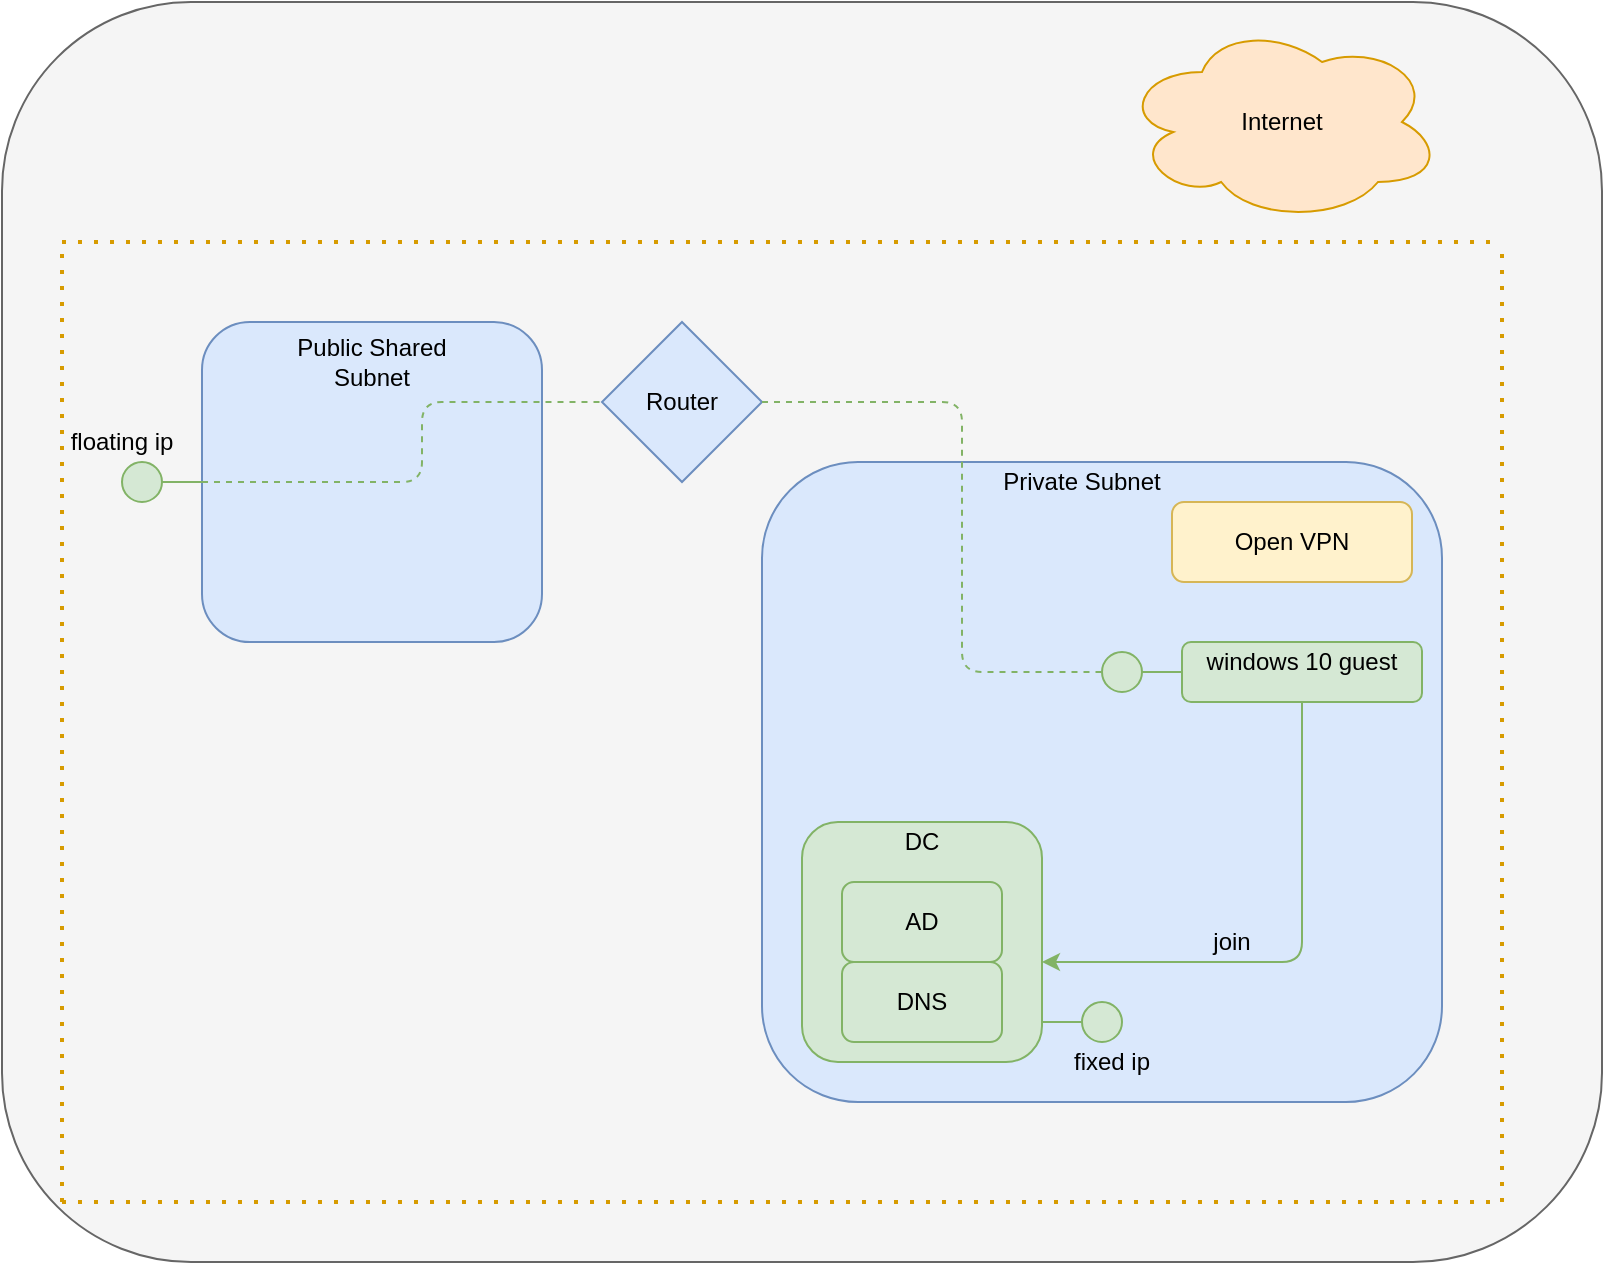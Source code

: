 <mxfile version="13.7.9" type="device"><diagram id="qN_2emV_o_cjyCrhRZce" name="Page-1"><mxGraphModel dx="1422" dy="843" grid="1" gridSize="10" guides="1" tooltips="1" connect="1" arrows="1" fold="1" page="1" pageScale="1" pageWidth="850" pageHeight="1100" math="0" shadow="0"><root><mxCell id="0"/><mxCell id="1" parent="0"/><mxCell id="bpRGpPK1hM_NLq0wCQrj-32" value="" style="rounded=1;whiteSpace=wrap;html=1;fillColor=#f5f5f5;strokeColor=#666666;fontColor=#333333;" vertex="1" parent="1"><mxGeometry x="10" y="200" width="800" height="630" as="geometry"/></mxCell><mxCell id="bpRGpPK1hM_NLq0wCQrj-1" value="" style="rounded=1;whiteSpace=wrap;html=1;fillColor=#dae8fc;strokeColor=#6c8ebf;" vertex="1" parent="1"><mxGeometry x="110" y="360" width="170" height="160" as="geometry"/></mxCell><mxCell id="bpRGpPK1hM_NLq0wCQrj-2" value="Public Shared Subnet" style="text;html=1;strokeColor=none;fillColor=none;align=center;verticalAlign=middle;whiteSpace=wrap;rounded=0;" vertex="1" parent="1"><mxGeometry x="150" y="370" width="90" height="20" as="geometry"/></mxCell><mxCell id="bpRGpPK1hM_NLq0wCQrj-3" value="" style="rounded=1;whiteSpace=wrap;html=1;fillColor=#dae8fc;strokeColor=#6c8ebf;" vertex="1" parent="1"><mxGeometry x="390" y="430" width="340" height="320" as="geometry"/></mxCell><mxCell id="bpRGpPK1hM_NLq0wCQrj-4" value="Private Subnet" style="text;html=1;strokeColor=none;fillColor=none;align=center;verticalAlign=middle;whiteSpace=wrap;rounded=0;" vertex="1" parent="1"><mxGeometry x="505" y="430" width="90" height="20" as="geometry"/></mxCell><mxCell id="bpRGpPK1hM_NLq0wCQrj-5" value="" style="rounded=1;whiteSpace=wrap;html=1;fillColor=#d5e8d4;strokeColor=#82b366;" vertex="1" parent="1"><mxGeometry x="410" y="610" width="120" height="120" as="geometry"/></mxCell><mxCell id="bpRGpPK1hM_NLq0wCQrj-6" value="DC" style="text;html=1;strokeColor=none;fillColor=none;align=center;verticalAlign=middle;whiteSpace=wrap;rounded=0;" vertex="1" parent="1"><mxGeometry x="450" y="610" width="40" height="20" as="geometry"/></mxCell><mxCell id="bpRGpPK1hM_NLq0wCQrj-7" value="AD" style="rounded=1;whiteSpace=wrap;html=1;fillColor=#d5e8d4;strokeColor=#82b366;" vertex="1" parent="1"><mxGeometry x="430" y="640" width="80" height="40" as="geometry"/></mxCell><mxCell id="bpRGpPK1hM_NLq0wCQrj-8" value="DNS" style="rounded=1;whiteSpace=wrap;html=1;fillColor=#d5e8d4;strokeColor=#82b366;" vertex="1" parent="1"><mxGeometry x="430" y="680" width="80" height="40" as="geometry"/></mxCell><mxCell id="bpRGpPK1hM_NLq0wCQrj-9" value="fixed ip" style="text;html=1;strokeColor=none;fillColor=none;align=center;verticalAlign=middle;whiteSpace=wrap;rounded=0;" vertex="1" parent="1"><mxGeometry x="540" y="720" width="50" height="20" as="geometry"/></mxCell><mxCell id="bpRGpPK1hM_NLq0wCQrj-10" value="" style="rounded=1;whiteSpace=wrap;html=1;fillColor=#d5e8d4;strokeColor=#82b366;" vertex="1" parent="1"><mxGeometry x="600" y="520" width="120" height="30" as="geometry"/></mxCell><mxCell id="bpRGpPK1hM_NLq0wCQrj-11" value="windows 10 guest" style="text;html=1;strokeColor=none;fillColor=none;align=center;verticalAlign=middle;whiteSpace=wrap;rounded=0;" vertex="1" parent="1"><mxGeometry x="610" y="520" width="100" height="20" as="geometry"/></mxCell><mxCell id="bpRGpPK1hM_NLq0wCQrj-12" value="" style="rhombus;whiteSpace=wrap;html=1;fillColor=#dae8fc;strokeColor=#6c8ebf;" vertex="1" parent="1"><mxGeometry x="310" y="360" width="80" height="80" as="geometry"/></mxCell><mxCell id="bpRGpPK1hM_NLq0wCQrj-13" value="Router" style="text;html=1;strokeColor=none;fillColor=none;align=center;verticalAlign=middle;whiteSpace=wrap;rounded=0;" vertex="1" parent="1"><mxGeometry x="330" y="390" width="40" height="20" as="geometry"/></mxCell><mxCell id="bpRGpPK1hM_NLq0wCQrj-14" value="" style="endArrow=classic;html=1;exitX=0.5;exitY=1;exitDx=0;exitDy=0;fillColor=#d5e8d4;strokeColor=#82b366;" edge="1" parent="1" source="bpRGpPK1hM_NLq0wCQrj-10"><mxGeometry width="50" height="50" relative="1" as="geometry"><mxPoint x="400" y="590" as="sourcePoint"/><mxPoint x="530" y="680" as="targetPoint"/><Array as="points"><mxPoint x="660" y="680"/></Array></mxGeometry></mxCell><mxCell id="bpRGpPK1hM_NLq0wCQrj-15" value="join" style="text;html=1;strokeColor=none;fillColor=none;align=center;verticalAlign=middle;whiteSpace=wrap;rounded=0;" vertex="1" parent="1"><mxGeometry x="605" y="660" width="40" height="20" as="geometry"/></mxCell><mxCell id="bpRGpPK1hM_NLq0wCQrj-16" value="" style="html=1;outlineConnect=0;whiteSpace=wrap;fillColor=#d5e8d4;shape=mxgraph.archimate3.interface;rotation=-180;strokeColor=#82b366;" vertex="1" parent="1"><mxGeometry x="70" y="430" width="40" height="20" as="geometry"/></mxCell><mxCell id="bpRGpPK1hM_NLq0wCQrj-17" value="" style="html=1;outlineConnect=0;whiteSpace=wrap;fillColor=#d5e8d4;shape=mxgraph.archimate3.interface;rotation=0;strokeColor=#82b366;" vertex="1" parent="1"><mxGeometry x="530" y="700" width="40" height="20" as="geometry"/></mxCell><mxCell id="bpRGpPK1hM_NLq0wCQrj-18" value="" style="html=1;outlineConnect=0;whiteSpace=wrap;fillColor=#d5e8d4;shape=mxgraph.archimate3.interface;rotation=-180;strokeColor=#82b366;" vertex="1" parent="1"><mxGeometry x="560" y="525" width="40" height="20" as="geometry"/></mxCell><mxCell id="bpRGpPK1hM_NLq0wCQrj-20" value="" style="endArrow=none;dashed=1;html=1;exitX=0;exitY=0.5;exitDx=0;exitDy=0;entryX=0;entryY=0.5;entryDx=0;entryDy=0;fillColor=#d5e8d4;strokeColor=#82b366;" edge="1" parent="1" source="bpRGpPK1hM_NLq0wCQrj-1" target="bpRGpPK1hM_NLq0wCQrj-12"><mxGeometry width="50" height="50" relative="1" as="geometry"><mxPoint x="400" y="590" as="sourcePoint"/><mxPoint x="450" y="540" as="targetPoint"/><Array as="points"><mxPoint x="220" y="440"/><mxPoint x="220" y="400"/></Array></mxGeometry></mxCell><mxCell id="bpRGpPK1hM_NLq0wCQrj-21" value="" style="endArrow=none;dashed=1;html=1;exitX=1;exitY=0.5;exitDx=0;exitDy=0;entryX=1;entryY=0.5;entryDx=0;entryDy=0;entryPerimeter=0;fillColor=#d5e8d4;strokeColor=#82b366;" edge="1" parent="1" source="bpRGpPK1hM_NLq0wCQrj-12" target="bpRGpPK1hM_NLq0wCQrj-18"><mxGeometry width="50" height="50" relative="1" as="geometry"><mxPoint x="120" y="418.96" as="sourcePoint"/><mxPoint x="320" y="460" as="targetPoint"/><Array as="points"><mxPoint x="490" y="400"/><mxPoint x="490" y="535"/></Array></mxGeometry></mxCell><mxCell id="bpRGpPK1hM_NLq0wCQrj-22" value="floating ip" style="text;html=1;strokeColor=none;fillColor=none;align=center;verticalAlign=middle;whiteSpace=wrap;rounded=0;" vertex="1" parent="1"><mxGeometry x="40" y="410" width="60" height="20" as="geometry"/></mxCell><mxCell id="bpRGpPK1hM_NLq0wCQrj-23" value="Open VPN" style="rounded=1;whiteSpace=wrap;html=1;fillColor=#fff2cc;strokeColor=#d6b656;" vertex="1" parent="1"><mxGeometry x="595" y="450" width="120" height="40" as="geometry"/></mxCell><mxCell id="bpRGpPK1hM_NLq0wCQrj-24" value="" style="ellipse;shape=cloud;whiteSpace=wrap;html=1;fillColor=#ffe6cc;strokeColor=#d79b00;" vertex="1" parent="1"><mxGeometry x="570" y="210" width="160" height="100" as="geometry"/></mxCell><mxCell id="bpRGpPK1hM_NLq0wCQrj-25" value="Internet" style="text;html=1;strokeColor=none;fillColor=none;align=center;verticalAlign=middle;whiteSpace=wrap;rounded=0;" vertex="1" parent="1"><mxGeometry x="630" y="250" width="40" height="20" as="geometry"/></mxCell><mxCell id="bpRGpPK1hM_NLq0wCQrj-26" value="" style="endArrow=none;dashed=1;html=1;dashPattern=1 3;strokeWidth=2;fillColor=#ffe6cc;strokeColor=#d79b00;" edge="1" parent="1"><mxGeometry width="50" height="50" relative="1" as="geometry"><mxPoint x="40" y="320" as="sourcePoint"/><mxPoint x="760" y="320" as="targetPoint"/></mxGeometry></mxCell><mxCell id="bpRGpPK1hM_NLq0wCQrj-27" value="" style="endArrow=none;dashed=1;html=1;dashPattern=1 3;strokeWidth=2;fillColor=#ffe6cc;strokeColor=#d79b00;" edge="1" parent="1"><mxGeometry width="50" height="50" relative="1" as="geometry"><mxPoint x="40" y="800" as="sourcePoint"/><mxPoint x="760" y="800" as="targetPoint"/></mxGeometry></mxCell><mxCell id="bpRGpPK1hM_NLq0wCQrj-28" value="" style="endArrow=none;dashed=1;html=1;dashPattern=1 3;strokeWidth=2;fillColor=#ffe6cc;strokeColor=#d79b00;" edge="1" parent="1"><mxGeometry width="50" height="50" relative="1" as="geometry"><mxPoint x="40" y="800" as="sourcePoint"/><mxPoint x="40" y="320" as="targetPoint"/></mxGeometry></mxCell><mxCell id="bpRGpPK1hM_NLq0wCQrj-29" value="" style="endArrow=none;dashed=1;html=1;dashPattern=1 3;strokeWidth=2;fillColor=#ffe6cc;strokeColor=#d79b00;" edge="1" parent="1"><mxGeometry width="50" height="50" relative="1" as="geometry"><mxPoint x="760" y="800" as="sourcePoint"/><mxPoint x="760" y="320" as="targetPoint"/></mxGeometry></mxCell></root></mxGraphModel></diagram></mxfile>